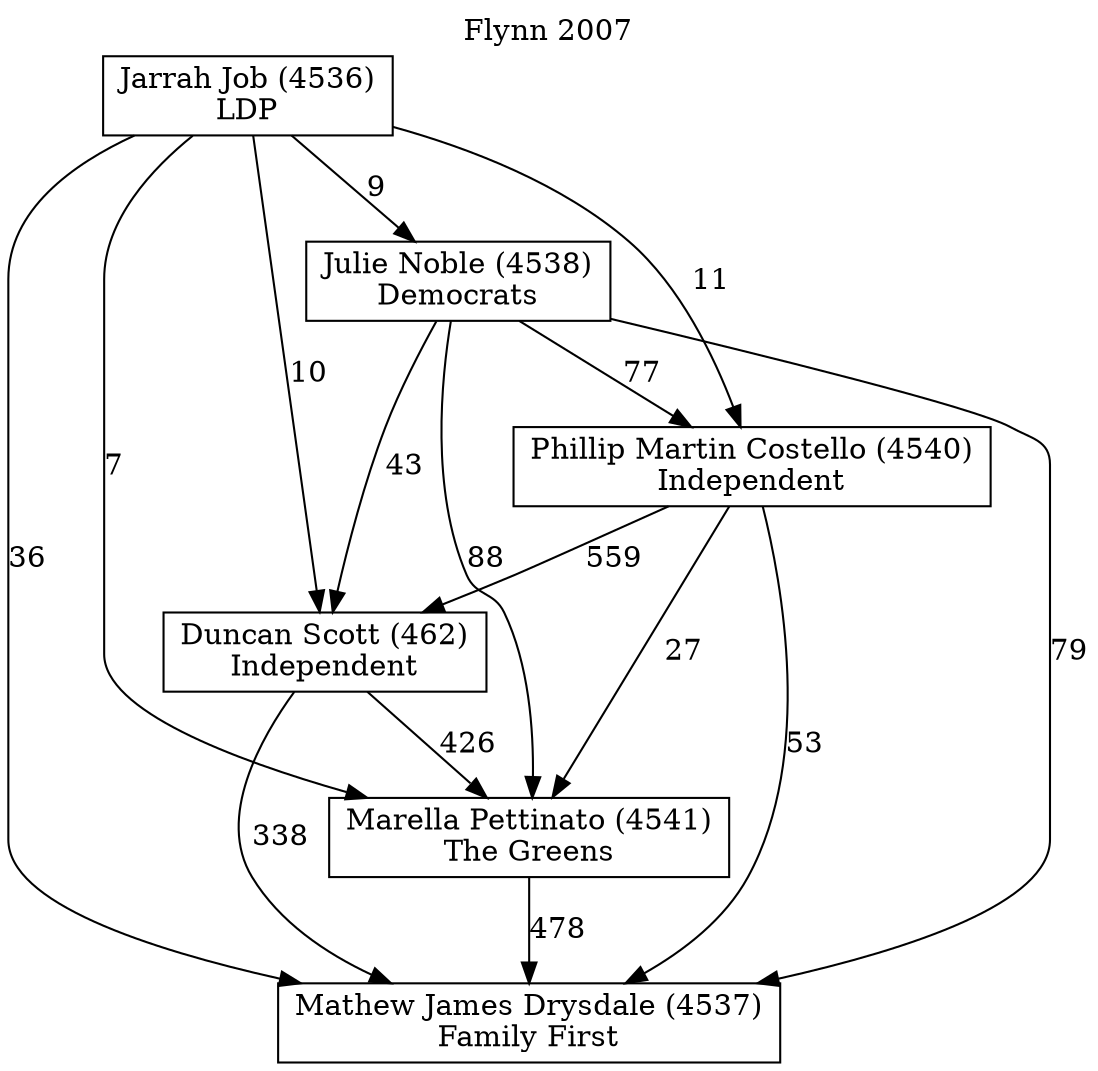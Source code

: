 // House preference flow
digraph "Mathew James Drysdale (4537)_Flynn_2007" {
	graph [label="Flynn 2007" labelloc=t mclimit=2]
	node [shape=box]
	"Mathew James Drysdale (4537)" [label="Mathew James Drysdale (4537)
Family First"]
	"Marella Pettinato (4541)" [label="Marella Pettinato (4541)
The Greens"]
	"Duncan Scott (462)" [label="Duncan Scott (462)
Independent"]
	"Phillip Martin Costello (4540)" [label="Phillip Martin Costello (4540)
Independent"]
	"Julie Noble (4538)" [label="Julie Noble (4538)
Democrats"]
	"Jarrah Job (4536)" [label="Jarrah Job (4536)
LDP"]
	"Marella Pettinato (4541)" -> "Mathew James Drysdale (4537)" [label=478]
	"Duncan Scott (462)" -> "Marella Pettinato (4541)" [label=426]
	"Phillip Martin Costello (4540)" -> "Duncan Scott (462)" [label=559]
	"Julie Noble (4538)" -> "Phillip Martin Costello (4540)" [label=77]
	"Jarrah Job (4536)" -> "Julie Noble (4538)" [label=9]
	"Duncan Scott (462)" -> "Mathew James Drysdale (4537)" [label=338]
	"Phillip Martin Costello (4540)" -> "Mathew James Drysdale (4537)" [label=53]
	"Julie Noble (4538)" -> "Mathew James Drysdale (4537)" [label=79]
	"Jarrah Job (4536)" -> "Mathew James Drysdale (4537)" [label=36]
	"Jarrah Job (4536)" -> "Phillip Martin Costello (4540)" [label=11]
	"Julie Noble (4538)" -> "Duncan Scott (462)" [label=43]
	"Jarrah Job (4536)" -> "Duncan Scott (462)" [label=10]
	"Phillip Martin Costello (4540)" -> "Marella Pettinato (4541)" [label=27]
	"Julie Noble (4538)" -> "Marella Pettinato (4541)" [label=88]
	"Jarrah Job (4536)" -> "Marella Pettinato (4541)" [label=7]
}
